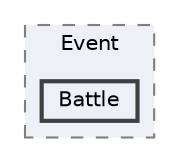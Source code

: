 digraph "C:/Users/むずでょ/Documents/Unity Projects/RMU-1-00-00-Research/Assets/RPGMaker/Codebase/Runtime/Event/Battle"
{
 // LATEX_PDF_SIZE
  bgcolor="transparent";
  edge [fontname=Helvetica,fontsize=10,labelfontname=Helvetica,labelfontsize=10];
  node [fontname=Helvetica,fontsize=10,shape=box,height=0.2,width=0.4];
  compound=true
  subgraph clusterdir_985f8ab5cf3eaa27d3ed18c5c6baf0fe {
    graph [ bgcolor="#edf0f7", pencolor="grey50", label="Event", fontname=Helvetica,fontsize=10 style="filled,dashed", URL="dir_985f8ab5cf3eaa27d3ed18c5c6baf0fe.html",tooltip=""]
  dir_b4b99bc9e94d540bc3f48637038470ee [label="Battle", fillcolor="#edf0f7", color="grey25", style="filled,bold", URL="dir_b4b99bc9e94d540bc3f48637038470ee.html",tooltip=""];
  }
}
